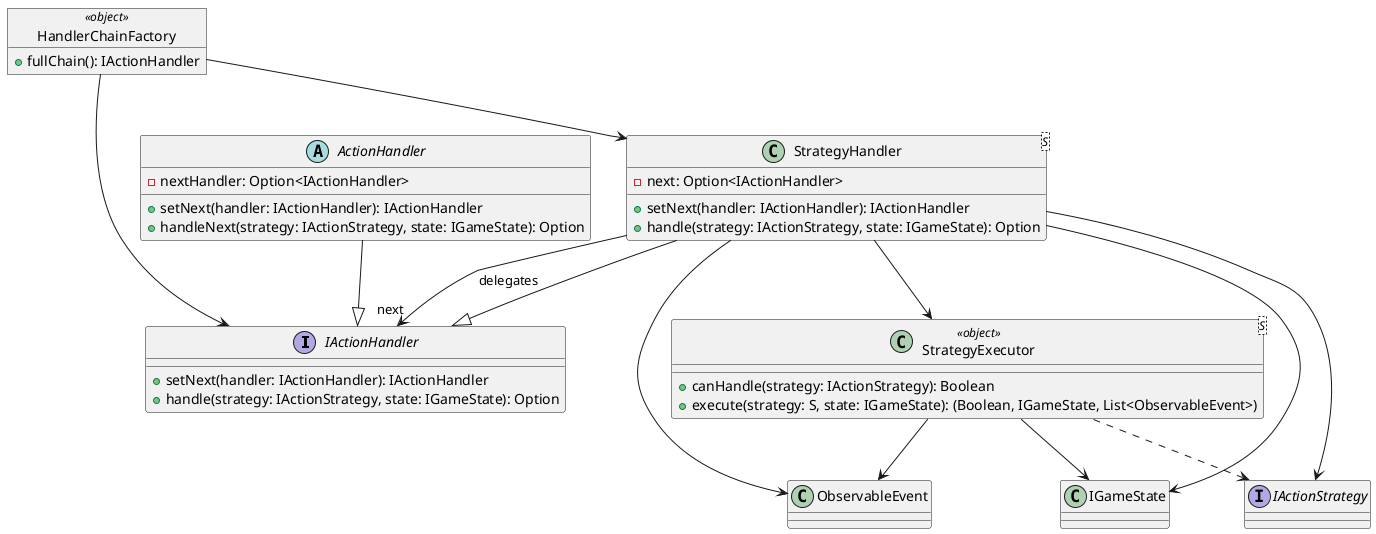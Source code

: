 @startuml

interface IActionHandler {
  +setNext(handler: IActionHandler): IActionHandler
  +handle(strategy: IActionStrategy, state: IGameState): Option
}

interface IActionStrategy

interface StrategyExecutor<S> {
  +canHandle(strategy: IActionStrategy): Boolean
  +execute(strategy: S, state: IGameState): (Boolean, IGameState, List<ObservableEvent>)
}


abstract class ActionHandler {
  -nextHandler: Option<IActionHandler>
  +setNext(handler: IActionHandler): IActionHandler
  +handleNext(strategy: IActionStrategy, state: IGameState): Option
}


class StrategyHandler<S> {
  -next: Option<IActionHandler>
  +setNext(handler: IActionHandler): IActionHandler
  +handle(strategy: IActionStrategy, state: IGameState): Option
}

object HandlerChainFactory <<object>>{
  +fullChain(): IActionHandler
}

class StrategyExecutor<S> <<object>>

StrategyHandler --|> IActionHandler
ActionHandler --|> IActionHandler
StrategyHandler --> IActionStrategy
StrategyHandler --> IGameState
StrategyHandler --> ObservableEvent
StrategyHandler --> StrategyExecutor

StrategyExecutor ..> IActionStrategy
StrategyExecutor --> IGameState
StrategyExecutor --> ObservableEvent

HandlerChainFactory --> StrategyHandler
HandlerChainFactory --> IActionHandler

StrategyHandler --> "next" IActionHandler : delegates

@enduml
